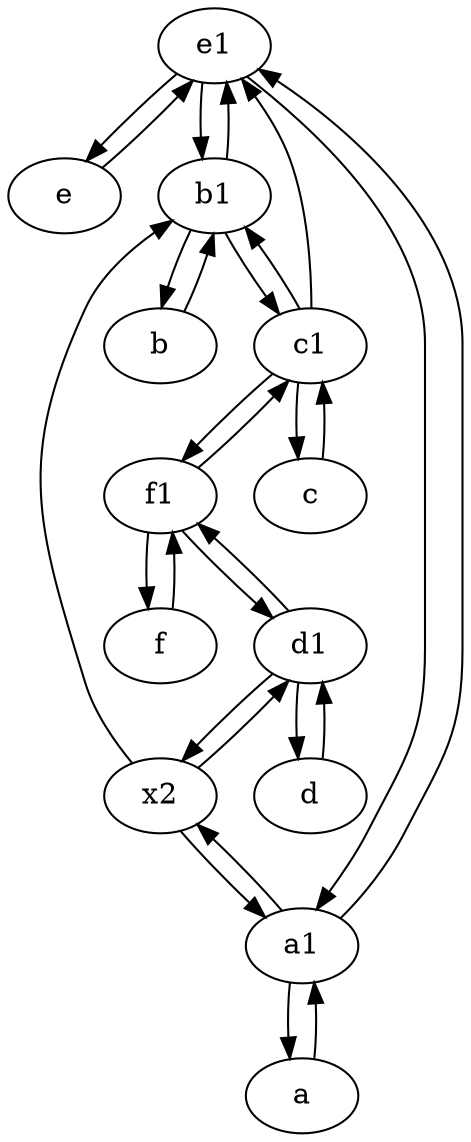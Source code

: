 digraph  {
	e1 [pos="25,45!"];
	e [pos="30,50!"];
	f1;
	a [pos="40,10!"];
	b1 [pos="45,20!"];
	f [pos="15,45!"];
	c1 [pos="30,15!"];
	x2;
	c [pos="20,10!"];
	d [pos="20,30!"];
	a1 [pos="40,15!"];
	b [pos="50,20!"];
	d1 [pos="25,30!"];
	f1 -> c1;
	e1 -> a1;
	a -> a1;
	c1 -> b1;
	x2 -> a1;
	f1 -> d1;
	d1 -> f1;
	e1 -> b1;
	b -> b1;
	c1 -> f1;
	c1 -> c;
	b1 -> e1;
	f1 -> f;
	c -> c1;
	f -> f1;
	c1 -> e1;
	a1 -> x2;
	x2 -> d1;
	e -> e1;
	d1 -> d;
	d1 -> x2;
	e1 -> e;
	a1 -> e1;
	a1 -> a;
	d -> d1;
	b1 -> b;
	b1 -> c1;
	x2 -> b1;

	}